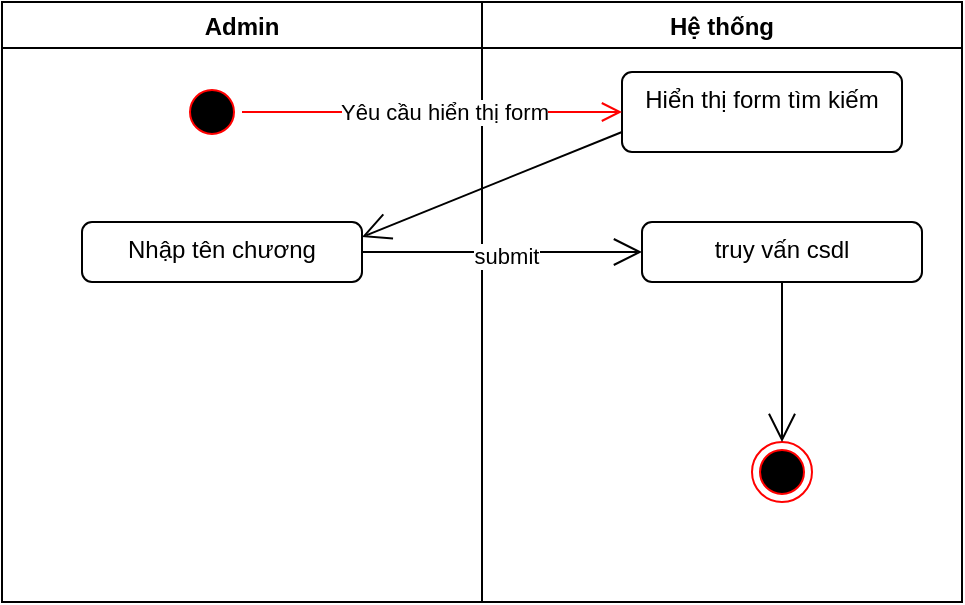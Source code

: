 <mxfile>
    <diagram id="PJjmeHktRxCXxRfmZM1S" name="Page-1">
        <mxGraphModel dx="686" dy="404" grid="1" gridSize="10" guides="1" tooltips="1" connect="1" arrows="1" fold="1" page="1" pageScale="1" pageWidth="850" pageHeight="1100" math="0" shadow="0">
            <root>
                <mxCell id="0"/>
                <mxCell id="1" parent="0"/>
                <mxCell id="51" value="Admin" style="swimlane;" parent="1" vertex="1">
                    <mxGeometry y="90" width="240" height="300" as="geometry"/>
                </mxCell>
                <mxCell id="52" value="" style="ellipse;html=1;shape=startState;fillColor=#000000;strokeColor=#ff0000;" parent="51" vertex="1">
                    <mxGeometry x="90" y="40" width="30" height="30" as="geometry"/>
                </mxCell>
                <mxCell id="53" value="&lt;div&gt;Nhập tên chương&lt;/div&gt;" style="html=1;align=center;verticalAlign=top;rounded=1;absoluteArcSize=1;arcSize=10;dashed=0;whiteSpace=wrap;" parent="51" vertex="1">
                    <mxGeometry x="40" y="110" width="140" height="30" as="geometry"/>
                </mxCell>
                <mxCell id="55" value="Hệ thống" style="swimlane;" parent="1" vertex="1">
                    <mxGeometry x="240" y="90" width="240" height="300" as="geometry"/>
                </mxCell>
                <mxCell id="56" value="Hiển thị form tìm kiếm" style="html=1;align=center;verticalAlign=top;rounded=1;absoluteArcSize=1;arcSize=10;dashed=0;whiteSpace=wrap;" parent="55" vertex="1">
                    <mxGeometry x="70" y="35" width="140" height="40" as="geometry"/>
                </mxCell>
                <mxCell id="61" value="truy vấn csdl" style="html=1;align=center;verticalAlign=top;rounded=1;absoluteArcSize=1;arcSize=10;dashed=0;whiteSpace=wrap;" parent="55" vertex="1">
                    <mxGeometry x="80" y="110" width="140" height="30" as="geometry"/>
                </mxCell>
                <mxCell id="62" value="" style="ellipse;html=1;shape=endState;fillColor=#000000;strokeColor=#ff0000;" parent="55" vertex="1">
                    <mxGeometry x="135" y="220" width="30" height="30" as="geometry"/>
                </mxCell>
                <mxCell id="63" value="" style="endArrow=open;endFill=1;endSize=12;html=1;" parent="55" source="61" target="62" edge="1">
                    <mxGeometry width="160" relative="1" as="geometry">
                        <mxPoint x="-130" y="290" as="sourcePoint"/>
                        <mxPoint x="-70" y="200" as="targetPoint"/>
                    </mxGeometry>
                </mxCell>
                <mxCell id="66" value="" style="edgeStyle=orthogonalEdgeStyle;html=1;verticalAlign=bottom;endArrow=open;endSize=8;strokeColor=#ff0000;" parent="1" source="52" target="56" edge="1">
                    <mxGeometry relative="1" as="geometry">
                        <mxPoint x="290" y="145" as="targetPoint"/>
                    </mxGeometry>
                </mxCell>
                <mxCell id="67" value="Yêu cầu hiển thị form" style="edgeLabel;html=1;align=center;verticalAlign=middle;resizable=0;points=[];" parent="66" vertex="1" connectable="0">
                    <mxGeometry x="0.055" relative="1" as="geometry">
                        <mxPoint x="1" as="offset"/>
                    </mxGeometry>
                </mxCell>
                <mxCell id="68" value="" style="endArrow=open;endFill=0;endSize=12;html=1;exitX=0;exitY=0.75;exitDx=0;exitDy=0;entryX=1;entryY=0.25;entryDx=0;entryDy=0;" parent="1" source="56" target="53" edge="1">
                    <mxGeometry width="160" relative="1" as="geometry">
                        <mxPoint x="220" y="230" as="sourcePoint"/>
                        <mxPoint x="380" y="230" as="targetPoint"/>
                    </mxGeometry>
                </mxCell>
                <mxCell id="74" value="" style="endArrow=open;endFill=1;endSize=12;html=1;entryX=0;entryY=0.5;entryDx=0;entryDy=0;" parent="1" source="53" target="61" edge="1">
                    <mxGeometry width="160" relative="1" as="geometry">
                        <mxPoint x="180" y="215" as="sourcePoint"/>
                        <mxPoint x="370" y="220" as="targetPoint"/>
                    </mxGeometry>
                </mxCell>
                <mxCell id="75" value="submit" style="edgeLabel;html=1;align=center;verticalAlign=middle;resizable=0;points=[];" parent="74" vertex="1" connectable="0">
                    <mxGeometry x="0.029" y="-2" relative="1" as="geometry">
                        <mxPoint as="offset"/>
                    </mxGeometry>
                </mxCell>
            </root>
        </mxGraphModel>
    </diagram>
</mxfile>